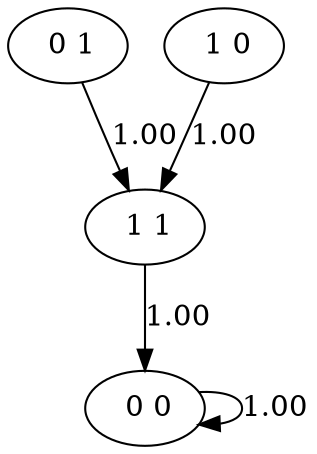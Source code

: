 digraph test {
node0 [label=" 0 0"];
node1 [label=" 0 1"];
node2 [label=" 1 0"];
node3 [label=" 1 1"];
node0 -> node0 [label= "1.00"];
node1 -> node3 [label= "1.00"];
node2 -> node3 [label= "1.00"];
node3 -> node0 [label= "1.00"];
}